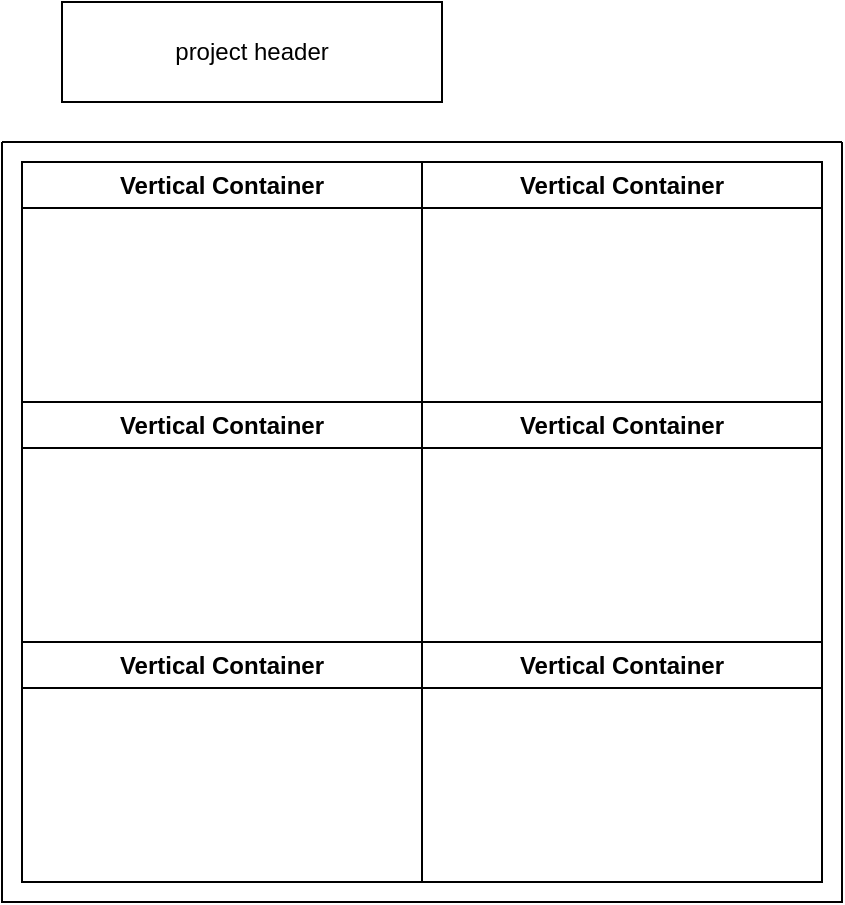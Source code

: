 <mxfile>
    <diagram id="Hap96H-bH7sgHT85-NY4" name="Page-1">
        <mxGraphModel dx="459" dy="481" grid="1" gridSize="10" guides="1" tooltips="1" connect="1" arrows="1" fold="1" page="1" pageScale="1" pageWidth="850" pageHeight="1100" math="0" shadow="0">
            <root>
                <mxCell id="0"/>
                <mxCell id="1" parent="0"/>
                <mxCell id="11" value="Vertical Container" style="swimlane;whiteSpace=wrap;html=1;" vertex="1" parent="1">
                    <mxGeometry x="30" y="200" width="200" height="120" as="geometry"/>
                </mxCell>
                <mxCell id="13" value="Vertical Container" style="swimlane;whiteSpace=wrap;html=1;" vertex="1" parent="1">
                    <mxGeometry x="230" y="200" width="200" height="120" as="geometry"/>
                </mxCell>
                <mxCell id="15" value="Vertical Container" style="swimlane;whiteSpace=wrap;html=1;" vertex="1" parent="1">
                    <mxGeometry x="30" y="320" width="200" height="120" as="geometry"/>
                </mxCell>
                <mxCell id="16" value="Vertical Container" style="swimlane;whiteSpace=wrap;html=1;" vertex="1" parent="1">
                    <mxGeometry x="230" y="320" width="200" height="120" as="geometry"/>
                </mxCell>
                <mxCell id="17" value="Vertical Container" style="swimlane;whiteSpace=wrap;html=1;" vertex="1" parent="1">
                    <mxGeometry x="30" y="440" width="200" height="120" as="geometry"/>
                </mxCell>
                <mxCell id="18" value="Vertical Container" style="swimlane;whiteSpace=wrap;html=1;" vertex="1" parent="1">
                    <mxGeometry x="230" y="440" width="200" height="120" as="geometry"/>
                </mxCell>
                <mxCell id="19" value="" style="swimlane;startSize=0;" vertex="1" parent="1">
                    <mxGeometry x="20" y="190" width="420" height="380" as="geometry"/>
                </mxCell>
                <mxCell id="20" value="project header" style="rounded=0;whiteSpace=wrap;html=1;" vertex="1" parent="1">
                    <mxGeometry x="50" y="120" width="190" height="50" as="geometry"/>
                </mxCell>
            </root>
        </mxGraphModel>
    </diagram>
</mxfile>